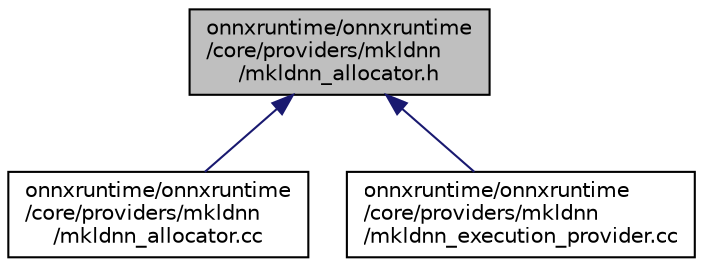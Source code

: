 digraph "onnxruntime/onnxruntime/core/providers/mkldnn/mkldnn_allocator.h"
{
  edge [fontname="Helvetica",fontsize="10",labelfontname="Helvetica",labelfontsize="10"];
  node [fontname="Helvetica",fontsize="10",shape=record];
  Node32 [label="onnxruntime/onnxruntime\l/core/providers/mkldnn\l/mkldnn_allocator.h",height=0.2,width=0.4,color="black", fillcolor="grey75", style="filled", fontcolor="black"];
  Node32 -> Node33 [dir="back",color="midnightblue",fontsize="10",style="solid",fontname="Helvetica"];
  Node33 [label="onnxruntime/onnxruntime\l/core/providers/mkldnn\l/mkldnn_allocator.cc",height=0.2,width=0.4,color="black", fillcolor="white", style="filled",URL="$mkldnn__allocator_8cc.html"];
  Node32 -> Node34 [dir="back",color="midnightblue",fontsize="10",style="solid",fontname="Helvetica"];
  Node34 [label="onnxruntime/onnxruntime\l/core/providers/mkldnn\l/mkldnn_execution_provider.cc",height=0.2,width=0.4,color="black", fillcolor="white", style="filled",URL="$mkldnn__execution__provider_8cc.html"];
}
